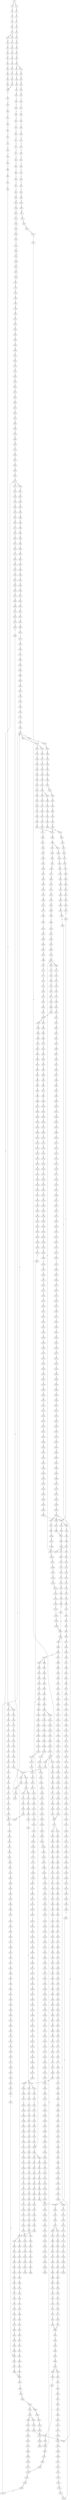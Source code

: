 strict digraph  {
	S0 -> S1 [ label = C ];
	S0 -> S2 [ label = T ];
	S1 -> S3 [ label = G ];
	S2 -> S4 [ label = G ];
	S3 -> S5 [ label = C ];
	S4 -> S6 [ label = C ];
	S5 -> S7 [ label = C ];
	S6 -> S8 [ label = C ];
	S7 -> S9 [ label = A ];
	S8 -> S10 [ label = A ];
	S9 -> S11 [ label = T ];
	S10 -> S12 [ label = T ];
	S11 -> S13 [ label = G ];
	S12 -> S14 [ label = A ];
	S12 -> S15 [ label = G ];
	S13 -> S16 [ label = A ];
	S14 -> S17 [ label = A ];
	S15 -> S18 [ label = A ];
	S16 -> S19 [ label = A ];
	S17 -> S20 [ label = A ];
	S18 -> S21 [ label = A ];
	S19 -> S22 [ label = G ];
	S20 -> S23 [ label = C ];
	S21 -> S24 [ label = C ];
	S22 -> S25 [ label = A ];
	S23 -> S26 [ label = C ];
	S24 -> S27 [ label = C ];
	S25 -> S28 [ label = G ];
	S26 -> S29 [ label = T ];
	S27 -> S30 [ label = T ];
	S28 -> S31 [ label = T ];
	S28 -> S32 [ label = G ];
	S29 -> S33 [ label = C ];
	S30 -> S34 [ label = C ];
	S31 -> S35 [ label = C ];
	S32 -> S36 [ label = C ];
	S33 -> S37 [ label = C ];
	S34 -> S38 [ label = C ];
	S35 -> S39 [ label = T ];
	S36 -> S40 [ label = A ];
	S37 -> S41 [ label = A ];
	S38 -> S42 [ label = A ];
	S39 -> S43 [ label = C ];
	S40 -> S44 [ label = G ];
	S41 -> S45 [ label = G ];
	S42 -> S46 [ label = G ];
	S43 -> S47 [ label = T ];
	S44 -> S48 [ label = T ];
	S45 -> S49 [ label = T ];
	S46 -> S49 [ label = T ];
	S47 -> S50 [ label = C ];
	S48 -> S51 [ label = C ];
	S49 -> S52 [ label = C ];
	S50 -> S53 [ label = T ];
	S51 -> S54 [ label = C ];
	S52 -> S55 [ label = G ];
	S53 -> S56 [ label = C ];
	S54 -> S57 [ label = T ];
	S55 -> S58 [ label = T ];
	S56 -> S59 [ label = G ];
	S57 -> S60 [ label = G ];
	S58 -> S61 [ label = G ];
	S59 -> S62 [ label = G ];
	S60 -> S63 [ label = C ];
	S61 -> S64 [ label = C ];
	S62 -> S65 [ label = T ];
	S63 -> S66 [ label = G ];
	S64 -> S67 [ label = C ];
	S65 -> S68 [ label = C ];
	S66 -> S69 [ label = G ];
	S67 -> S70 [ label = A ];
	S68 -> S71 [ label = T ];
	S69 -> S72 [ label = C ];
	S70 -> S73 [ label = C ];
	S71 -> S74 [ label = C ];
	S72 -> S75 [ label = C ];
	S73 -> S76 [ label = G ];
	S74 -> S77 [ label = G ];
	S75 -> S78 [ label = T ];
	S76 -> S79 [ label = A ];
	S77 -> S80 [ label = G ];
	S78 -> S81 [ label = G ];
	S79 -> S82 [ label = G ];
	S80 -> S83 [ label = T ];
	S81 -> S84 [ label = T ];
	S82 -> S85 [ label = T ];
	S83 -> S86 [ label = T ];
	S84 -> S87 [ label = G ];
	S85 -> S88 [ label = G ];
	S86 -> S89 [ label = C ];
	S87 -> S90 [ label = C ];
	S88 -> S91 [ label = T ];
	S89 -> S92 [ label = A ];
	S90 -> S93 [ label = T ];
	S91 -> S94 [ label = C ];
	S92 -> S95 [ label = A ];
	S93 -> S96 [ label = A ];
	S94 -> S97 [ label = T ];
	S95 -> S98 [ label = G ];
	S96 -> S99 [ label = C ];
	S97 -> S100 [ label = T ];
	S97 -> S101 [ label = C ];
	S98 -> S102 [ label = A ];
	S99 -> S103 [ label = C ];
	S100 -> S104 [ label = C ];
	S101 -> S105 [ label = C ];
	S102 -> S106 [ label = C ];
	S103 -> S107 [ label = T ];
	S104 -> S108 [ label = G ];
	S105 -> S109 [ label = G ];
	S106 -> S110 [ label = C ];
	S107 -> S111 [ label = G ];
	S108 -> S112 [ label = G ];
	S109 -> S113 [ label = T ];
	S110 -> S114 [ label = T ];
	S111 -> S115 [ label = T ];
	S112 -> S116 [ label = T ];
	S113 -> S117 [ label = T ];
	S114 -> S118 [ label = T ];
	S115 -> S119 [ label = C ];
	S116 -> S120 [ label = C ];
	S117 -> S121 [ label = C ];
	S118 -> S122 [ label = T ];
	S119 -> S123 [ label = C ];
	S120 -> S124 [ label = C ];
	S121 -> S125 [ label = C ];
	S122 -> S126 [ label = T ];
	S123 -> S127 [ label = T ];
	S124 -> S128 [ label = T ];
	S125 -> S129 [ label = T ];
	S126 -> S130 [ label = T ];
	S127 -> S131 [ label = T ];
	S128 -> S132 [ label = T ];
	S129 -> S133 [ label = T ];
	S130 -> S134 [ label = G ];
	S131 -> S135 [ label = G ];
	S132 -> S136 [ label = G ];
	S133 -> S137 [ label = A ];
	S134 -> S138 [ label = A ];
	S135 -> S139 [ label = A ];
	S135 -> S140 [ label = T ];
	S136 -> S141 [ label = A ];
	S137 -> S142 [ label = A ];
	S138 -> S143 [ label = A ];
	S139 -> S144 [ label = A ];
	S140 -> S145 [ label = A ];
	S141 -> S146 [ label = A ];
	S142 -> S147 [ label = A ];
	S143 -> S148 [ label = C ];
	S144 -> S149 [ label = C ];
	S145 -> S150 [ label = G ];
	S146 -> S149 [ label = C ];
	S147 -> S151 [ label = C ];
	S148 -> S152 [ label = A ];
	S149 -> S153 [ label = T ];
	S149 -> S154 [ label = A ];
	S150 -> S155 [ label = G ];
	S151 -> S156 [ label = A ];
	S152 -> S157 [ label = G ];
	S153 -> S158 [ label = T ];
	S154 -> S159 [ label = G ];
	S155 -> S160 [ label = A ];
	S156 -> S161 [ label = G ];
	S157 -> S162 [ label = T ];
	S158 -> S163 [ label = C ];
	S159 -> S164 [ label = G ];
	S160 -> S165 [ label = G ];
	S161 -> S166 [ label = G ];
	S162 -> S167 [ label = T ];
	S163 -> S168 [ label = A ];
	S164 -> S169 [ label = G ];
	S164 -> S170 [ label = T ];
	S165 -> S171 [ label = A ];
	S166 -> S172 [ label = T ];
	S167 -> S173 [ label = G ];
	S168 -> S174 [ label = A ];
	S169 -> S175 [ label = T ];
	S170 -> S176 [ label = C ];
	S171 -> S177 [ label = G ];
	S172 -> S178 [ label = C ];
	S173 -> S179 [ label = A ];
	S174 -> S180 [ label = C ];
	S175 -> S181 [ label = C ];
	S176 -> S182 [ label = C ];
	S177 -> S183 [ label = G ];
	S178 -> S184 [ label = T ];
	S179 -> S185 [ label = C ];
	S180 -> S186 [ label = C ];
	S180 -> S187 [ label = T ];
	S181 -> S188 [ label = C ];
	S182 -> S189 [ label = C ];
	S183 -> S190 [ label = T ];
	S184 -> S191 [ label = C ];
	S185 -> S192 [ label = T ];
	S186 -> S193 [ label = G ];
	S187 -> S194 [ label = G ];
	S188 -> S195 [ label = G ];
	S189 -> S196 [ label = T ];
	S190 -> S197 [ label = C ];
	S191 -> S198 [ label = T ];
	S192 -> S199 [ label = G ];
	S193 -> S200 [ label = G ];
	S194 -> S201 [ label = G ];
	S194 -> S202 [ label = C ];
	S195 -> S203 [ label = C ];
	S196 -> S204 [ label = T ];
	S197 -> S205 [ label = C ];
	S198 -> S206 [ label = C ];
	S199 -> S207 [ label = T ];
	S200 -> S208 [ label = C ];
	S201 -> S209 [ label = C ];
	S202 -> S210 [ label = C ];
	S203 -> S211 [ label = C ];
	S204 -> S212 [ label = C ];
	S205 -> S213 [ label = C ];
	S206 -> S214 [ label = C ];
	S207 -> S215 [ label = A ];
	S208 -> S216 [ label = C ];
	S209 -> S217 [ label = C ];
	S210 -> S218 [ label = C ];
	S211 -> S219 [ label = G ];
	S212 -> S220 [ label = T ];
	S212 -> S221 [ label = G ];
	S213 -> S222 [ label = A ];
	S213 -> S223 [ label = G ];
	S214 -> S224 [ label = G ];
	S215 -> S225 [ label = C ];
	S216 -> S226 [ label = C ];
	S217 -> S227 [ label = C ];
	S218 -> S228 [ label = T ];
	S219 -> S229 [ label = C ];
	S219 -> S230 [ label = G ];
	S220 -> S231 [ label = C ];
	S221 -> S232 [ label = C ];
	S222 -> S233 [ label = G ];
	S223 -> S234 [ label = G ];
	S224 -> S235 [ label = T ];
	S225 -> S236 [ label = A ];
	S226 -> S237 [ label = A ];
	S227 -> S238 [ label = A ];
	S228 -> S239 [ label = A ];
	S229 -> S240 [ label = A ];
	S230 -> S241 [ label = A ];
	S231 -> S242 [ label = G ];
	S232 -> S243 [ label = A ];
	S233 -> S244 [ label = A ];
	S234 -> S245 [ label = A ];
	S235 -> S246 [ label = A ];
	S236 -> S247 [ label = C ];
	S237 -> S248 [ label = G ];
	S238 -> S249 [ label = G ];
	S239 -> S250 [ label = G ];
	S240 -> S251 [ label = C ];
	S241 -> S252 [ label = A ];
	S242 -> S253 [ label = T ];
	S243 -> S254 [ label = C ];
	S244 -> S255 [ label = G ];
	S245 -> S256 [ label = G ];
	S246 -> S257 [ label = C ];
	S247 -> S258 [ label = T ];
	S248 -> S259 [ label = T ];
	S249 -> S260 [ label = G ];
	S250 -> S261 [ label = G ];
	S251 -> S262 [ label = G ];
	S252 -> S263 [ label = C ];
	S253 -> S264 [ label = A ];
	S254 -> S265 [ label = G ];
	S255 -> S266 [ label = C ];
	S256 -> S267 [ label = G ];
	S257 -> S268 [ label = A ];
	S258 -> S269 [ label = T ];
	S259 -> S270 [ label = T ];
	S260 -> S271 [ label = T ];
	S261 -> S272 [ label = T ];
	S262 -> S273 [ label = C ];
	S263 -> S274 [ label = T ];
	S264 -> S275 [ label = C ];
	S265 -> S276 [ label = T ];
	S266 -> S277 [ label = C ];
	S267 -> S278 [ label = C ];
	S268 -> S279 [ label = T ];
	S269 -> S280 [ label = G ];
	S270 -> S281 [ label = G ];
	S271 -> S282 [ label = G ];
	S272 -> S283 [ label = G ];
	S273 -> S284 [ label = G ];
	S274 -> S285 [ label = G ];
	S275 -> S286 [ label = G ];
	S276 -> S287 [ label = G ];
	S277 -> S288 [ label = A ];
	S278 -> S289 [ label = G ];
	S279 -> S290 [ label = G ];
	S280 -> S291 [ label = G ];
	S281 -> S292 [ label = T ];
	S282 -> S293 [ label = C ];
	S282 -> S294 [ label = G ];
	S283 -> S295 [ label = T ];
	S284 -> S296 [ label = C ];
	S285 -> S297 [ label = C ];
	S286 -> S298 [ label = G ];
	S287 -> S299 [ label = G ];
	S288 -> S300 [ label = C ];
	S289 -> S301 [ label = T ];
	S290 -> S302 [ label = G ];
	S291 -> S303 [ label = A ];
	S292 -> S304 [ label = G ];
	S293 -> S305 [ label = G ];
	S294 -> S306 [ label = G ];
	S295 -> S307 [ label = G ];
	S296 -> S308 [ label = A ];
	S297 -> S309 [ label = A ];
	S298 -> S310 [ label = C ];
	S299 -> S311 [ label = C ];
	S300 -> S312 [ label = G ];
	S301 -> S313 [ label = G ];
	S302 -> S314 [ label = C ];
	S303 -> S315 [ label = G ];
	S304 -> S316 [ label = C ];
	S305 -> S317 [ label = C ];
	S306 -> S318 [ label = C ];
	S307 -> S319 [ label = C ];
	S308 -> S320 [ label = G ];
	S309 -> S321 [ label = A ];
	S310 -> S322 [ label = T ];
	S311 -> S323 [ label = G ];
	S312 -> S324 [ label = G ];
	S313 -> S325 [ label = G ];
	S314 -> S326 [ label = G ];
	S315 -> S327 [ label = A ];
	S316 -> S328 [ label = G ];
	S317 -> S329 [ label = G ];
	S318 -> S330 [ label = T ];
	S319 -> S331 [ label = G ];
	S320 -> S332 [ label = C ];
	S321 -> S333 [ label = C ];
	S322 -> S334 [ label = A ];
	S323 -> S335 [ label = T ];
	S324 -> S336 [ label = T ];
	S325 -> S337 [ label = T ];
	S326 -> S338 [ label = C ];
	S327 -> S339 [ label = C ];
	S328 -> S340 [ label = T ];
	S329 -> S341 [ label = T ];
	S330 -> S342 [ label = T ];
	S331 -> S343 [ label = T ];
	S332 -> S344 [ label = C ];
	S333 -> S345 [ label = C ];
	S334 -> S346 [ label = C ];
	S335 -> S347 [ label = C ];
	S336 -> S348 [ label = T ];
	S337 -> S349 [ label = A ];
	S338 -> S350 [ label = C ];
	S339 -> S351 [ label = C ];
	S340 -> S352 [ label = C ];
	S341 -> S353 [ label = C ];
	S342 -> S354 [ label = C ];
	S343 -> S355 [ label = C ];
	S344 -> S356 [ label = G ];
	S345 -> S357 [ label = A ];
	S346 -> S358 [ label = T ];
	S347 -> S359 [ label = C ];
	S348 -> S360 [ label = A ];
	S349 -> S361 [ label = T ];
	S350 -> S362 [ label = C ];
	S351 -> S363 [ label = C ];
	S352 -> S364 [ label = G ];
	S353 -> S365 [ label = G ];
	S354 -> S366 [ label = G ];
	S355 -> S367 [ label = G ];
	S356 -> S368 [ label = G ];
	S357 -> S369 [ label = G ];
	S358 -> S370 [ label = G ];
	S359 -> S371 [ label = C ];
	S360 -> S372 [ label = C ];
	S361 -> S373 [ label = G ];
	S362 -> S374 [ label = C ];
	S363 -> S375 [ label = C ];
	S364 -> S376 [ label = A ];
	S365 -> S377 [ label = T ];
	S366 -> S378 [ label = A ];
	S367 -> S376 [ label = A ];
	S368 -> S379 [ label = C ];
	S368 -> S380 [ label = T ];
	S369 -> S381 [ label = A ];
	S370 -> S382 [ label = G ];
	S371 -> S383 [ label = C ];
	S372 -> S384 [ label = T ];
	S373 -> S385 [ label = A ];
	S374 -> S386 [ label = C ];
	S375 -> S387 [ label = C ];
	S376 -> S388 [ label = A ];
	S377 -> S389 [ label = G ];
	S378 -> S390 [ label = A ];
	S379 -> S391 [ label = A ];
	S380 -> S392 [ label = G ];
	S381 -> S393 [ label = A ];
	S382 -> S394 [ label = T ];
	S383 -> S395 [ label = A ];
	S384 -> S396 [ label = G ];
	S385 -> S397 [ label = G ];
	S386 -> S398 [ label = A ];
	S387 -> S399 [ label = C ];
	S388 -> S400 [ label = C ];
	S389 -> S401 [ label = C ];
	S390 -> S402 [ label = C ];
	S391 -> S403 [ label = C ];
	S392 -> S404 [ label = G ];
	S393 -> S405 [ label = C ];
	S394 -> S406 [ label = G ];
	S395 -> S407 [ label = C ];
	S396 -> S408 [ label = C ];
	S397 -> S409 [ label = C ];
	S398 -> S410 [ label = C ];
	S399 -> S411 [ label = T ];
	S400 -> S412 [ label = C ];
	S400 -> S413 [ label = A ];
	S401 -> S414 [ label = A ];
	S402 -> S415 [ label = A ];
	S403 -> S416 [ label = T ];
	S404 -> S417 [ label = A ];
	S405 -> S418 [ label = A ];
	S406 -> S419 [ label = C ];
	S407 -> S420 [ label = T ];
	S408 -> S421 [ label = A ];
	S409 -> S422 [ label = G ];
	S410 -> S423 [ label = T ];
	S411 -> S424 [ label = T ];
	S412 -> S425 [ label = T ];
	S413 -> S426 [ label = C ];
	S414 -> S427 [ label = T ];
	S415 -> S428 [ label = C ];
	S416 -> S429 [ label = T ];
	S417 -> S430 [ label = A ];
	S418 -> S431 [ label = G ];
	S419 -> S432 [ label = T ];
	S420 -> S433 [ label = T ];
	S421 -> S434 [ label = G ];
	S422 -> S435 [ label = G ];
	S423 -> S436 [ label = T ];
	S424 -> S437 [ label = C ];
	S425 -> S438 [ label = T ];
	S426 -> S439 [ label = C ];
	S427 -> S440 [ label = C ];
	S428 -> S441 [ label = G ];
	S429 -> S442 [ label = C ];
	S430 -> S443 [ label = G ];
	S431 -> S444 [ label = C ];
	S432 -> S445 [ label = A ];
	S433 -> S446 [ label = G ];
	S434 -> S447 [ label = A ];
	S435 -> S448 [ label = T ];
	S436 -> S449 [ label = T ];
	S437 -> S450 [ label = A ];
	S438 -> S451 [ label = C ];
	S439 -> S452 [ label = C ];
	S440 -> S453 [ label = C ];
	S441 -> S454 [ label = C ];
	S442 -> S455 [ label = A ];
	S443 -> S456 [ label = A ];
	S444 -> S457 [ label = C ];
	S445 -> S458 [ label = C ];
	S446 -> S459 [ label = A ];
	S447 -> S460 [ label = C ];
	S448 -> S461 [ label = C ];
	S449 -> S462 [ label = A ];
	S450 -> S463 [ label = G ];
	S451 -> S464 [ label = G ];
	S452 -> S465 [ label = G ];
	S453 -> S466 [ label = G ];
	S454 -> S467 [ label = G ];
	S455 -> S468 [ label = G ];
	S456 -> S469 [ label = A ];
	S457 -> S470 [ label = G ];
	S458 -> S471 [ label = T ];
	S459 -> S472 [ label = G ];
	S460 -> S473 [ label = G ];
	S461 -> S474 [ label = G ];
	S462 -> S475 [ label = G ];
	S463 -> S476 [ label = A ];
	S464 -> S477 [ label = T ];
	S465 -> S478 [ label = T ];
	S466 -> S479 [ label = C ];
	S467 -> S480 [ label = C ];
	S468 -> S481 [ label = C ];
	S469 -> S482 [ label = C ];
	S470 -> S483 [ label = T ];
	S471 -> S484 [ label = G ];
	S472 -> S485 [ label = C ];
	S473 -> S486 [ label = G ];
	S474 -> S487 [ label = C ];
	S475 -> S488 [ label = C ];
	S476 -> S489 [ label = G ];
	S477 -> S490 [ label = A ];
	S478 -> S491 [ label = A ];
	S479 -> S492 [ label = A ];
	S480 -> S493 [ label = A ];
	S481 -> S494 [ label = C ];
	S482 -> S495 [ label = G ];
	S483 -> S496 [ label = C ];
	S484 -> S497 [ label = T ];
	S485 -> S498 [ label = C ];
	S486 -> S499 [ label = A ];
	S487 -> S500 [ label = A ];
	S488 -> S501 [ label = C ];
	S489 -> S502 [ label = G ];
	S490 -> S503 [ label = C ];
	S491 -> S504 [ label = C ];
	S492 -> S505 [ label = C ];
	S493 -> S506 [ label = C ];
	S494 -> S507 [ label = G ];
	S495 -> S508 [ label = G ];
	S496 -> S509 [ label = C ];
	S497 -> S510 [ label = A ];
	S498 -> S511 [ label = G ];
	S499 -> S512 [ label = C ];
	S500 -> S513 [ label = C ];
	S501 -> S514 [ label = G ];
	S502 -> S515 [ label = T ];
	S503 -> S516 [ label = T ];
	S504 -> S517 [ label = G ];
	S505 -> S518 [ label = G ];
	S506 -> S519 [ label = G ];
	S507 -> S520 [ label = C ];
	S508 -> S521 [ label = C ];
	S509 -> S522 [ label = T ];
	S510 -> S523 [ label = A ];
	S511 -> S524 [ label = C ];
	S512 -> S525 [ label = A ];
	S513 -> S526 [ label = G ];
	S514 -> S527 [ label = T ];
	S515 -> S528 [ label = C ];
	S516 -> S529 [ label = T ];
	S517 -> S530 [ label = T ];
	S518 -> S531 [ label = T ];
	S519 -> S532 [ label = T ];
	S520 -> S533 [ label = C ];
	S521 -> S534 [ label = A ];
	S522 -> S535 [ label = C ];
	S523 -> S536 [ label = C ];
	S524 -> S537 [ label = C ];
	S525 -> S538 [ label = C ];
	S526 -> S539 [ label = C ];
	S527 -> S540 [ label = C ];
	S528 -> S541 [ label = C ];
	S529 -> S542 [ label = C ];
	S530 -> S543 [ label = C ];
	S531 -> S544 [ label = C ];
	S532 -> S545 [ label = C ];
	S533 -> S546 [ label = C ];
	S534 -> S547 [ label = C ];
	S535 -> S548 [ label = T ];
	S536 -> S549 [ label = A ];
	S537 -> S550 [ label = C ];
	S538 -> S551 [ label = A ];
	S539 -> S552 [ label = G ];
	S540 -> S553 [ label = C ];
	S541 -> S554 [ label = C ];
	S542 -> S555 [ label = A ];
	S543 -> S556 [ label = C ];
	S544 -> S557 [ label = G ];
	S545 -> S558 [ label = C ];
	S546 -> S559 [ label = C ];
	S547 -> S560 [ label = C ];
	S547 -> S561 [ label = T ];
	S548 -> S562 [ label = G ];
	S549 -> S563 [ label = C ];
	S550 -> S564 [ label = C ];
	S551 -> S565 [ label = C ];
	S552 -> S566 [ label = C ];
	S553 -> S567 [ label = C ];
	S554 -> S568 [ label = T ];
	S555 -> S569 [ label = A ];
	S556 -> S570 [ label = A ];
	S557 -> S571 [ label = A ];
	S558 -> S572 [ label = A ];
	S559 -> S573 [ label = T ];
	S560 -> S574 [ label = G ];
	S561 -> S575 [ label = G ];
	S562 -> S576 [ label = T ];
	S563 -> S577 [ label = A ];
	S564 -> S573 [ label = T ];
	S565 -> S578 [ label = C ];
	S566 -> S579 [ label = G ];
	S567 -> S580 [ label = A ];
	S568 -> S581 [ label = T ];
	S569 -> S582 [ label = G ];
	S570 -> S583 [ label = G ];
	S571 -> S584 [ label = G ];
	S572 -> S585 [ label = G ];
	S573 -> S586 [ label = T ];
	S573 -> S587 [ label = C ];
	S574 -> S588 [ label = G ];
	S575 -> S589 [ label = G ];
	S576 -> S590 [ label = C ];
	S577 -> S591 [ label = C ];
	S578 -> S592 [ label = T ];
	S579 -> S593 [ label = G ];
	S580 -> S594 [ label = C ];
	S581 -> S212 [ label = C ];
	S582 -> S595 [ label = C ];
	S583 -> S596 [ label = C ];
	S584 -> S597 [ label = C ];
	S585 -> S598 [ label = C ];
	S586 -> S599 [ label = C ];
	S587 -> S600 [ label = C ];
	S588 -> S601 [ label = G ];
	S589 -> S602 [ label = G ];
	S590 -> S603 [ label = G ];
	S591 -> S604 [ label = G ];
	S592 -> S605 [ label = C ];
	S593 -> S606 [ label = C ];
	S594 -> S607 [ label = C ];
	S595 -> S608 [ label = G ];
	S596 -> S609 [ label = G ];
	S597 -> S610 [ label = G ];
	S598 -> S611 [ label = T ];
	S598 -> S609 [ label = G ];
	S599 -> S612 [ label = A ];
	S600 -> S613 [ label = A ];
	S601 -> S614 [ label = A ];
	S602 -> S615 [ label = A ];
	S603 -> S616 [ label = T ];
	S604 -> S617 [ label = C ];
	S605 -> S618 [ label = T ];
	S606 -> S619 [ label = T ];
	S607 -> S620 [ label = A ];
	S608 -> S621 [ label = A ];
	S609 -> S622 [ label = A ];
	S610 -> S623 [ label = A ];
	S611 -> S624 [ label = T ];
	S612 -> S625 [ label = C ];
	S613 -> S626 [ label = C ];
	S614 -> S627 [ label = A ];
	S615 -> S628 [ label = A ];
	S616 -> S629 [ label = G ];
	S617 -> S630 [ label = T ];
	S618 -> S631 [ label = A ];
	S619 -> S632 [ label = G ];
	S620 -> S633 [ label = C ];
	S621 -> S634 [ label = G ];
	S622 -> S635 [ label = G ];
	S623 -> S636 [ label = G ];
	S624 -> S637 [ label = C ];
	S625 -> S638 [ label = G ];
	S626 -> S639 [ label = C ];
	S627 -> S640 [ label = T ];
	S628 -> S641 [ label = C ];
	S629 -> S642 [ label = G ];
	S630 -> S643 [ label = C ];
	S631 -> S644 [ label = G ];
	S632 -> S645 [ label = G ];
	S633 -> S646 [ label = C ];
	S634 -> S647 [ label = T ];
	S635 -> S648 [ label = T ];
	S636 -> S649 [ label = T ];
	S637 -> S650 [ label = A ];
	S638 -> S651 [ label = C ];
	S639 -> S652 [ label = C ];
	S640 -> S653 [ label = T ];
	S641 -> S654 [ label = T ];
	S642 -> S655 [ label = T ];
	S643 -> S656 [ label = C ];
	S644 -> S657 [ label = A ];
	S645 -> S658 [ label = A ];
	S646 -> S659 [ label = G ];
	S647 -> S660 [ label = C ];
	S648 -> S661 [ label = C ];
	S649 -> S662 [ label = C ];
	S650 -> S663 [ label = C ];
	S651 -> S664 [ label = T ];
	S652 -> S665 [ label = G ];
	S653 -> S666 [ label = G ];
	S654 -> S667 [ label = G ];
	S655 -> S668 [ label = A ];
	S656 -> S669 [ label = T ];
	S657 -> S670 [ label = A ];
	S658 -> S671 [ label = A ];
	S659 -> S672 [ label = A ];
	S660 -> S673 [ label = C ];
	S661 -> S674 [ label = C ];
	S661 -> S675 [ label = T ];
	S662 -> S676 [ label = G ];
	S663 -> S677 [ label = G ];
	S664 -> S678 [ label = C ];
	S665 -> S679 [ label = C ];
	S666 -> S680 [ label = A ];
	S667 -> S681 [ label = G ];
	S669 -> S682 [ label = A ];
	S670 -> S683 [ label = C ];
	S671 -> S684 [ label = T ];
	S672 -> S685 [ label = T ];
	S673 -> S686 [ label = C ];
	S674 -> S686 [ label = C ];
	S675 -> S687 [ label = C ];
	S676 -> S688 [ label = A ];
	S677 -> S689 [ label = C ];
	S678 -> S690 [ label = C ];
	S679 -> S691 [ label = C ];
	S680 -> S692 [ label = A ];
	S681 -> S693 [ label = A ];
	S682 -> S694 [ label = G ];
	S683 -> S695 [ label = G ];
	S684 -> S696 [ label = G ];
	S685 -> S697 [ label = C ];
	S686 -> S698 [ label = T ];
	S686 -> S699 [ label = G ];
	S687 -> S700 [ label = G ];
	S688 -> S701 [ label = A ];
	S689 -> S702 [ label = C ];
	S690 -> S703 [ label = G ];
	S691 -> S704 [ label = G ];
	S692 -> S705 [ label = C ];
	S693 -> S706 [ label = C ];
	S694 -> S707 [ label = A ];
	S695 -> S708 [ label = A ];
	S696 -> S709 [ label = G ];
	S697 -> S710 [ label = G ];
	S698 -> S711 [ label = C ];
	S699 -> S712 [ label = C ];
	S700 -> S713 [ label = T ];
	S701 -> S714 [ label = C ];
	S702 -> S715 [ label = C ];
	S703 -> S716 [ label = G ];
	S704 -> S717 [ label = G ];
	S705 -> S718 [ label = C ];
	S706 -> S719 [ label = C ];
	S707 -> S720 [ label = A ];
	S708 -> S721 [ label = G ];
	S709 -> S722 [ label = G ];
	S710 -> S723 [ label = G ];
	S711 -> S724 [ label = C ];
	S712 -> S725 [ label = C ];
	S713 -> S726 [ label = C ];
	S714 -> S727 [ label = C ];
	S715 -> S728 [ label = T ];
	S716 -> S729 [ label = T ];
	S717 -> S730 [ label = T ];
	S718 -> S731 [ label = C ];
	S719 -> S732 [ label = C ];
	S720 -> S733 [ label = C ];
	S721 -> S734 [ label = G ];
	S722 -> S735 [ label = G ];
	S723 -> S736 [ label = T ];
	S724 -> S737 [ label = G ];
	S725 -> S738 [ label = T ];
	S726 -> S739 [ label = T ];
	S727 -> S740 [ label = T ];
	S728 -> S741 [ label = T ];
	S729 -> S742 [ label = T ];
	S730 -> S743 [ label = C ];
	S731 -> S744 [ label = G ];
	S732 -> S745 [ label = G ];
	S733 -> S746 [ label = T ];
	S734 -> S747 [ label = T ];
	S735 -> S748 [ label = T ];
	S736 -> S749 [ label = T ];
	S737 -> S750 [ label = G ];
	S738 -> S751 [ label = G ];
	S739 -> S752 [ label = G ];
	S740 -> S753 [ label = G ];
	S741 -> S754 [ label = C ];
	S742 -> S755 [ label = G ];
	S743 -> S756 [ label = C ];
	S744 -> S757 [ label = T ];
	S745 -> S758 [ label = T ];
	S746 -> S759 [ label = T ];
	S747 -> S760 [ label = G ];
	S748 -> S761 [ label = C ];
	S749 -> S762 [ label = C ];
	S750 -> S763 [ label = T ];
	S751 -> S764 [ label = T ];
	S752 -> S765 [ label = T ];
	S753 -> S766 [ label = T ];
	S754 -> S767 [ label = A ];
	S755 -> S768 [ label = C ];
	S756 -> S769 [ label = C ];
	S757 -> S770 [ label = C ];
	S758 -> S771 [ label = C ];
	S759 -> S772 [ label = C ];
	S760 -> S773 [ label = T ];
	S761 -> S774 [ label = C ];
	S762 -> S775 [ label = C ];
	S763 -> S776 [ label = C ];
	S764 -> S777 [ label = C ];
	S765 -> S778 [ label = T ];
	S766 -> S779 [ label = C ];
	S767 -> S780 [ label = T ];
	S768 -> S781 [ label = A ];
	S769 -> S782 [ label = A ];
	S770 -> S783 [ label = T ];
	S771 -> S784 [ label = T ];
	S772 -> S785 [ label = A ];
	S773 -> S786 [ label = C ];
	S774 -> S787 [ label = G ];
	S775 -> S788 [ label = A ];
	S776 -> S789 [ label = T ];
	S777 -> S790 [ label = G ];
	S778 -> S791 [ label = C ];
	S779 -> S792 [ label = G ];
	S780 -> S793 [ label = C ];
	S781 -> S794 [ label = C ];
	S782 -> S795 [ label = G ];
	S783 -> S796 [ label = C ];
	S784 -> S797 [ label = C ];
	S785 -> S798 [ label = A ];
	S786 -> S799 [ label = C ];
	S787 -> S800 [ label = C ];
	S788 -> S801 [ label = G ];
	S789 -> S802 [ label = G ];
	S790 -> S803 [ label = C ];
	S791 -> S804 [ label = C ];
	S792 -> S805 [ label = C ];
	S793 -> S806 [ label = C ];
	S794 -> S807 [ label = T ];
	S795 -> S808 [ label = T ];
	S796 -> S809 [ label = G ];
	S797 -> S809 [ label = G ];
	S798 -> S180 [ label = C ];
	S799 -> S810 [ label = C ];
	S800 -> S811 [ label = C ];
	S801 -> S812 [ label = T ];
	S802 -> S813 [ label = G ];
	S803 -> S814 [ label = G ];
	S804 -> S815 [ label = G ];
	S805 -> S816 [ label = G ];
	S806 -> S817 [ label = A ];
	S807 -> S818 [ label = G ];
	S808 -> S819 [ label = G ];
	S809 -> S820 [ label = G ];
	S810 -> S821 [ label = T ];
	S811 -> S219 [ label = G ];
	S812 -> S822 [ label = G ];
	S813 -> S823 [ label = A ];
	S814 -> S824 [ label = C ];
	S815 -> S825 [ label = T ];
	S816 -> S824 [ label = C ];
	S817 -> S826 [ label = G ];
	S818 -> S827 [ label = G ];
	S819 -> S828 [ label = G ];
	S820 -> S829 [ label = C ];
	S821 -> S830 [ label = G ];
	S822 -> S831 [ label = G ];
	S823 -> S832 [ label = G ];
	S824 -> S833 [ label = G ];
	S824 -> S834 [ label = A ];
	S825 -> S835 [ label = G ];
	S826 -> S836 [ label = A ];
	S827 -> S837 [ label = T ];
	S828 -> S838 [ label = T ];
	S829 -> S839 [ label = A ];
	S830 -> S840 [ label = T ];
	S831 -> S841 [ label = T ];
	S832 -> S842 [ label = G ];
	S833 -> S843 [ label = A ];
	S834 -> S844 [ label = A ];
	S835 -> S845 [ label = G ];
	S836 -> S846 [ label = A ];
	S837 -> S847 [ label = C ];
	S838 -> S848 [ label = C ];
	S839 -> S849 [ label = C ];
	S840 -> S850 [ label = C ];
	S841 -> S851 [ label = C ];
	S842 -> S852 [ label = G ];
	S843 -> S853 [ label = G ];
	S844 -> S854 [ label = C ];
	S845 -> S855 [ label = C ];
	S846 -> S856 [ label = C ];
	S847 -> S857 [ label = G ];
	S848 -> S858 [ label = G ];
	S849 -> S859 [ label = C ];
	S850 -> S860 [ label = C ];
	S851 -> S858 [ label = G ];
	S852 -> S861 [ label = T ];
	S853 -> S862 [ label = C ];
	S854 -> S863 [ label = C ];
	S855 -> S864 [ label = C ];
	S856 -> S865 [ label = C ];
	S857 -> S866 [ label = T ];
	S858 -> S867 [ label = T ];
	S859 -> S868 [ label = G ];
	S860 -> S869 [ label = T ];
	S861 -> S870 [ label = G ];
	S862 -> S871 [ label = A ];
	S863 -> S872 [ label = C ];
	S864 -> S873 [ label = C ];
	S865 -> S874 [ label = A ];
	S865 -> S875 [ label = G ];
	S866 -> S876 [ label = C ];
	S867 -> S877 [ label = C ];
	S868 -> S878 [ label = A ];
	S869 -> S879 [ label = A ];
	S870 -> S880 [ label = T ];
	S871 -> S881 [ label = G ];
	S872 -> S882 [ label = G ];
	S873 -> S883 [ label = G ];
	S874 -> S884 [ label = G ];
	S874 -> S885 [ label = C ];
	S875 -> S886 [ label = G ];
	S876 -> S887 [ label = C ];
	S877 -> S888 [ label = C ];
	S878 -> S889 [ label = G ];
	S878 -> S890 [ label = A ];
	S879 -> S891 [ label = C ];
	S880 -> S892 [ label = T ];
	S881 -> S893 [ label = T ];
	S882 -> S894 [ label = T ];
	S883 -> S895 [ label = T ];
	S884 -> S896 [ label = A ];
	S885 -> S897 [ label = C ];
	S886 -> S898 [ label = A ];
	S887 -> S899 [ label = G ];
	S888 -> S899 [ label = G ];
	S889 -> S900 [ label = T ];
	S890 -> S901 [ label = T ];
	S891 -> S902 [ label = T ];
	S892 -> S903 [ label = C ];
	S893 -> S904 [ label = G ];
	S894 -> S905 [ label = A ];
	S895 -> S906 [ label = C ];
	S896 -> S907 [ label = C ];
	S897 -> S908 [ label = A ];
	S898 -> S909 [ label = C ];
	S899 -> S910 [ label = T ];
	S900 -> S911 [ label = C ];
	S901 -> S912 [ label = G ];
	S902 -> S913 [ label = A ];
	S903 -> S914 [ label = C ];
	S904 -> S915 [ label = C ];
	S905 -> S916 [ label = C ];
	S906 -> S917 [ label = C ];
	S907 -> S918 [ label = T ];
	S908 -> S919 [ label = C ];
	S909 -> S920 [ label = G ];
	S910 -> S921 [ label = C ];
	S911 -> S922 [ label = C ];
	S912 -> S923 [ label = T ];
	S913 -> S924 [ label = C ];
	S914 -> S925 [ label = A ];
	S915 -> S926 [ label = A ];
	S916 -> S927 [ label = A ];
	S917 -> S928 [ label = A ];
	S918 -> S929 [ label = C ];
	S919 -> S930 [ label = C ];
	S920 -> S931 [ label = C ];
	S921 -> S932 [ label = A ];
	S922 -> S933 [ label = A ];
	S922 -> S934 [ label = T ];
	S923 -> S935 [ label = A ];
	S924 -> S936 [ label = C ];
	S925 -> S937 [ label = G ];
	S926 -> S938 [ label = A ];
	S927 -> S939 [ label = G ];
	S928 -> S940 [ label = G ];
	S929 -> S941 [ label = C ];
	S930 -> S942 [ label = C ];
	S931 -> S943 [ label = C ];
	S932 -> S944 [ label = C ];
	S933 -> S945 [ label = G ];
	S934 -> S946 [ label = C ];
	S935 -> S947 [ label = G ];
	S936 -> S948 [ label = A ];
	S937 -> S949 [ label = C ];
	S938 -> S950 [ label = C ];
	S939 -> S951 [ label = C ];
	S940 -> S952 [ label = T ];
	S941 -> S953 [ label = C ];
	S942 -> S954 [ label = C ];
	S943 -> S955 [ label = C ];
	S944 -> S956 [ label = C ];
	S945 -> S957 [ label = T ];
	S945 -> S958 [ label = C ];
	S946 -> S959 [ label = G ];
	S947 -> S960 [ label = T ];
	S948 -> S961 [ label = G ];
	S949 -> S962 [ label = A ];
	S950 -> S963 [ label = A ];
	S951 -> S964 [ label = A ];
	S952 -> S965 [ label = A ];
	S953 -> S966 [ label = A ];
	S954 -> S967 [ label = T ];
	S955 -> S968 [ label = A ];
	S956 -> S969 [ label = C ];
	S956 -> S970 [ label = G ];
	S957 -> S971 [ label = A ];
	S958 -> S972 [ label = T ];
	S959 -> S973 [ label = A ];
	S960 -> S974 [ label = T ];
	S961 -> S975 [ label = G ];
	S962 -> S976 [ label = G ];
	S963 -> S977 [ label = G ];
	S964 -> S978 [ label = G ];
	S965 -> S979 [ label = G ];
	S966 -> S980 [ label = T ];
	S967 -> S981 [ label = T ];
	S968 -> S982 [ label = T ];
	S969 -> S983 [ label = T ];
	S970 -> S984 [ label = A ];
	S971 -> S985 [ label = G ];
	S972 -> S986 [ label = T ];
	S973 -> S987 [ label = A ];
	S974 -> S988 [ label = T ];
	S975 -> S989 [ label = A ];
	S976 -> S990 [ label = A ];
	S977 -> S991 [ label = C ];
	S978 -> S992 [ label = G ];
	S979 -> S993 [ label = C ];
	S980 -> S994 [ label = C ];
	S981 -> S995 [ label = C ];
	S982 -> S996 [ label = C ];
	S983 -> S997 [ label = G ];
	S984 -> S998 [ label = A ];
	S984 -> S999 [ label = G ];
	S985 -> S1000 [ label = G ];
	S986 -> S637 [ label = C ];
	S987 -> S1001 [ label = C ];
	S988 -> S1002 [ label = C ];
	S989 -> S1003 [ label = G ];
	S990 -> S1004 [ label = T ];
	S991 -> S1005 [ label = T ];
	S992 -> S1006 [ label = T ];
	S993 -> S1007 [ label = T ];
	S994 -> S1008 [ label = T ];
	S995 -> S1009 [ label = C ];
	S995 -> S1010 [ label = G ];
	S996 -> S1011 [ label = G ];
	S997 -> S1012 [ label = T ];
	S998 -> S1013 [ label = T ];
	S999 -> S1014 [ label = T ];
	S1000 -> S1015 [ label = G ];
	S1001 -> S1016 [ label = T ];
	S1002 -> S1017 [ label = A ];
	S1003 -> S1018 [ label = A ];
	S1004 -> S1019 [ label = A ];
	S1005 -> S1020 [ label = A ];
	S1006 -> S1021 [ label = G ];
	S1007 -> S1022 [ label = C ];
	S1008 -> S1023 [ label = G ];
	S1009 -> S1024 [ label = T ];
	S1010 -> S1025 [ label = A ];
	S1011 -> S1026 [ label = T ];
	S1012 -> S1027 [ label = C ];
	S1013 -> S1028 [ label = C ];
	S1014 -> S1029 [ label = C ];
	S1015 -> S1030 [ label = T ];
	S1016 -> S1031 [ label = T ];
	S1017 -> S1032 [ label = C ];
	S1018 -> S1033 [ label = G ];
	S1019 -> S1034 [ label = A ];
	S1020 -> S1035 [ label = C ];
	S1021 -> S1036 [ label = C ];
	S1022 -> S1037 [ label = C ];
	S1023 -> S1038 [ label = C ];
	S1024 -> S1039 [ label = G ];
	S1025 -> S1040 [ label = T ];
	S1026 -> S1041 [ label = C ];
	S1027 -> S1042 [ label = C ];
	S1028 -> S1043 [ label = C ];
	S1029 -> S922 [ label = C ];
	S1030 -> S1044 [ label = C ];
	S1031 -> S1045 [ label = C ];
	S1032 -> S1046 [ label = T ];
	S1033 -> S1047 [ label = T ];
	S1034 -> S1048 [ label = A ];
	S1035 -> S1049 [ label = G ];
	S1036 -> S1050 [ label = A ];
	S1037 -> S1051 [ label = A ];
	S1038 -> S1052 [ label = C ];
	S1039 -> S1053 [ label = T ];
	S1040 -> S1054 [ label = C ];
	S1041 -> S1055 [ label = C ];
	S1042 -> S1056 [ label = T ];
	S1043 -> S1057 [ label = T ];
	S1044 -> S1058 [ label = A ];
	S1045 -> S1059 [ label = A ];
	S1046 -> S1060 [ label = C ];
	S1047 -> S1061 [ label = C ];
	S1048 -> S1062 [ label = A ];
	S1049 -> S1063 [ label = A ];
	S1050 -> S1064 [ label = C ];
	S1051 -> S1065 [ label = C ];
	S1052 -> S1066 [ label = A ];
	S1053 -> S1067 [ label = C ];
	S1054 -> S1068 [ label = G ];
	S1055 -> S1069 [ label = T ];
	S1056 -> S1070 [ label = T ];
	S1057 -> S1071 [ label = C ];
	S1058 -> S1072 [ label = C ];
	S1059 -> S1073 [ label = A ];
	S1060 -> S1074 [ label = C ];
	S1061 -> S1075 [ label = A ];
	S1062 -> S1076 [ label = A ];
	S1063 -> S1077 [ label = G ];
	S1064 -> S1078 [ label = G ];
	S1065 -> S1079 [ label = C ];
	S1066 -> S1080 [ label = G ];
	S1067 -> S1081 [ label = C ];
	S1068 -> S1082 [ label = T ];
	S1069 -> S1083 [ label = C ];
	S1070 -> S135 [ label = G ];
	S1071 -> S1084 [ label = G ];
	S1072 -> S1085 [ label = T ];
	S1073 -> S180 [ label = C ];
	S1074 -> S1086 [ label = T ];
	S1075 -> S1087 [ label = G ];
	S1076 -> S1088 [ label = C ];
	S1077 -> S1089 [ label = A ];
	S1078 -> S1090 [ label = C ];
	S1079 -> S1091 [ label = G ];
	S1080 -> S1092 [ label = T ];
	S1081 -> S1093 [ label = T ];
	S1082 -> S1094 [ label = T ];
	S1083 -> S1095 [ label = T ];
	S1084 -> S1096 [ label = A ];
	S1085 -> S1097 [ label = C ];
	S1086 -> S1098 [ label = T ];
	S1087 -> S1099 [ label = G ];
	S1088 -> S1100 [ label = T ];
	S1089 -> S1101 [ label = A ];
	S1090 -> S1102 [ label = G ];
	S1091 -> S1103 [ label = G ];
	S1092 -> S1104 [ label = C ];
	S1093 -> S1105 [ label = T ];
	S1094 -> S1106 [ label = T ];
	S1095 -> S1107 [ label = T ];
	S1096 -> S1108 [ label = A ];
	S1097 -> S1109 [ label = G ];
	S1098 -> S1110 [ label = T ];
	S1099 -> S1111 [ label = A ];
	S1100 -> S1112 [ label = T ];
	S1101 -> S1113 [ label = C ];
	S1102 -> S1114 [ label = G ];
	S1103 -> S1115 [ label = A ];
	S1104 -> S1116 [ label = G ];
	S1105 -> S135 [ label = G ];
	S1106 -> S1117 [ label = G ];
	S1107 -> S1118 [ label = C ];
	S1108 -> S1119 [ label = C ];
	S1109 -> S1120 [ label = C ];
	S1110 -> S1121 [ label = C ];
	S1111 -> S1122 [ label = C ];
	S1112 -> S1123 [ label = T ];
	S1113 -> S1124 [ label = T ];
	S1114 -> S1125 [ label = T ];
	S1115 -> S1126 [ label = C ];
	S1116 -> S1127 [ label = T ];
	S1117 -> S1128 [ label = T ];
	S1118 -> S1129 [ label = T ];
	S1119 -> S1016 [ label = T ];
	S1120 -> S1130 [ label = T ];
	S1121 -> S1131 [ label = A ];
	S1122 -> S1132 [ label = C ];
	S1123 -> S1133 [ label = G ];
	S1124 -> S1134 [ label = G ];
	S1125 -> S1135 [ label = G ];
	S1126 -> S1136 [ label = G ];
	S1127 -> S1137 [ label = A ];
	S1128 -> S1138 [ label = A ];
	S1129 -> S1139 [ label = C ];
	S1130 -> S1140 [ label = T ];
	S1131 -> S1141 [ label = T ];
	S1132 -> S1142 [ label = A ];
	S1133 -> S1143 [ label = C ];
	S1134 -> S1144 [ label = G ];
	S1135 -> S1145 [ label = C ];
	S1136 -> S1146 [ label = T ];
	S1137 -> S1147 [ label = A ];
	S1138 -> S1148 [ label = G ];
	S1139 -> S1149 [ label = G ];
	S1140 -> S1150 [ label = C ];
	S1141 -> S1151 [ label = C ];
	S1142 -> S1152 [ label = G ];
	S1143 -> S1153 [ label = C ];
	S1144 -> S1154 [ label = C ];
	S1145 -> S1155 [ label = C ];
	S1146 -> S1156 [ label = C ];
	S1147 -> S1157 [ label = G ];
	S1148 -> S1158 [ label = G ];
	S1149 -> S1159 [ label = G ];
	S1150 -> S1160 [ label = A ];
	S1151 -> S1161 [ label = C ];
	S1152 -> S1162 [ label = T ];
	S1153 -> S1163 [ label = G ];
	S1154 -> S1164 [ label = G ];
	S1155 -> S1165 [ label = G ];
	S1156 -> S1166 [ label = G ];
	S1157 -> S1167 [ label = A ];
	S1158 -> S1168 [ label = A ];
	S1159 -> S1169 [ label = A ];
	S1160 -> S1170 [ label = T ];
	S1161 -> S1171 [ label = A ];
	S1162 -> S1172 [ label = C ];
	S1163 -> S1173 [ label = T ];
	S1164 -> S1174 [ label = C ];
	S1165 -> S1175 [ label = C ];
	S1166 -> S1176 [ label = T ];
	S1167 -> S1177 [ label = C ];
	S1168 -> S1178 [ label = A ];
	S1169 -> S1179 [ label = G ];
	S1170 -> S1180 [ label = C ];
	S1171 -> S1181 [ label = G ];
	S1172 -> S1182 [ label = T ];
	S1173 -> S1183 [ label = A ];
	S1174 -> S1184 [ label = A ];
	S1175 -> S1185 [ label = A ];
	S1176 -> S1186 [ label = G ];
	S1177 -> S1187 [ label = G ];
	S1178 -> S1188 [ label = A ];
	S1179 -> S1189 [ label = A ];
	S1180 -> S1190 [ label = C ];
	S1181 -> S836 [ label = A ];
	S1182 -> S1191 [ label = C ];
	S1183 -> S1192 [ label = G ];
	S1184 -> S1193 [ label = G ];
	S1185 -> S1194 [ label = A ];
	S1186 -> S1195 [ label = A ];
	S1187 -> S1196 [ label = G ];
	S1188 -> S1197 [ label = G ];
	S1189 -> S1198 [ label = G ];
	S1190 -> S1199 [ label = A ];
	S1191 -> S1200 [ label = T ];
	S1192 -> S1201 [ label = C ];
	S1193 -> S1202 [ label = C ];
	S1194 -> S1203 [ label = C ];
	S1195 -> S1204 [ label = C ];
	S1196 -> S1205 [ label = C ];
	S1197 -> S1206 [ label = G ];
	S1198 -> S1207 [ label = G ];
	S1199 -> S826 [ label = G ];
	S1200 -> S1208 [ label = G ];
	S1201 -> S1209 [ label = C ];
	S1202 -> S1210 [ label = G ];
	S1203 -> S1211 [ label = C ];
	S1204 -> S1212 [ label = C ];
	S1205 -> S1213 [ label = T ];
	S1206 -> S1214 [ label = T ];
	S1207 -> S1215 [ label = T ];
	S1208 -> S1216 [ label = T ];
	S1209 -> S1217 [ label = G ];
	S1210 -> S1218 [ label = G ];
	S1211 -> S1219 [ label = A ];
	S1212 -> S1220 [ label = G ];
	S1213 -> S1221 [ label = C ];
	S1214 -> S1222 [ label = C ];
	S1215 -> S1223 [ label = C ];
	S1216 -> S1224 [ label = A ];
	S1217 -> S1225 [ label = G ];
	S1218 -> S1226 [ label = G ];
	S1219 -> S1227 [ label = G ];
	S1220 -> S1228 [ label = G ];
	S1221 -> S1229 [ label = T ];
	S1222 -> S1230 [ label = C ];
	S1223 -> S205 [ label = C ];
	S1225 -> S1231 [ label = T ];
	S1226 -> S1232 [ label = T ];
	S1227 -> S1233 [ label = T ];
	S1228 -> S1234 [ label = T ];
	S1229 -> S1235 [ label = C ];
	S1230 -> S1236 [ label = C ];
	S1231 -> S1237 [ label = G ];
	S1232 -> S1238 [ label = G ];
	S1233 -> S1239 [ label = C ];
	S1234 -> S1240 [ label = C ];
	S1235 -> S1241 [ label = G ];
	S1236 -> S1242 [ label = G ];
	S1237 -> S1243 [ label = A ];
	S1238 -> S1244 [ label = C ];
	S1239 -> S1245 [ label = G ];
	S1240 -> S1246 [ label = G ];
	S1241 -> S1247 [ label = A ];
	S1242 -> S1248 [ label = A ];
	S1243 -> S1249 [ label = C ];
	S1244 -> S1250 [ label = C ];
	S1245 -> S1251 [ label = C ];
	S1246 -> S1252 [ label = C ];
	S1247 -> S1253 [ label = A ];
	S1248 -> S1254 [ label = A ];
	S1249 -> S1255 [ label = G ];
	S1250 -> S1256 [ label = G ];
	S1251 -> S1257 [ label = G ];
	S1252 -> S1258 [ label = G ];
	S1253 -> S1259 [ label = G ];
	S1254 -> S1260 [ label = G ];
	S1255 -> S1261 [ label = T ];
	S1256 -> S1262 [ label = C ];
	S1257 -> S1263 [ label = C ];
	S1258 -> S1264 [ label = T ];
	S1259 -> S1265 [ label = T ];
	S1260 -> S1266 [ label = T ];
	S1261 -> S1267 [ label = G ];
	S1262 -> S1268 [ label = C ];
	S1263 -> S1269 [ label = A ];
	S1264 -> S1270 [ label = A ];
	S1265 -> S1271 [ label = C ];
	S1266 -> S1272 [ label = C ];
	S1267 -> S1273 [ label = G ];
	S1268 -> S1274 [ label = G ];
	S1269 -> S1275 [ label = G ];
	S1270 -> S1276 [ label = G ];
	S1271 -> S1277 [ label = G ];
	S1272 -> S1278 [ label = G ];
	S1273 -> S1279 [ label = G ];
	S1274 -> S1280 [ label = G ];
	S1275 -> S1281 [ label = C ];
	S1276 -> S1282 [ label = C ];
	S1277 -> S1283 [ label = C ];
	S1278 -> S1284 [ label = A ];
	S1279 -> S1285 [ label = T ];
	S1280 -> S1286 [ label = T ];
	S1281 -> S1287 [ label = C ];
	S1282 -> S1288 [ label = C ];
	S1283 -> S1289 [ label = G ];
	S1284 -> S1290 [ label = G ];
	S1285 -> S1291 [ label = A ];
	S1286 -> S1292 [ label = G ];
	S1287 -> S356 [ label = G ];
	S1288 -> S1293 [ label = G ];
	S1289 -> S1294 [ label = G ];
	S1290 -> S1295 [ label = G ];
	S1291 -> S1296 [ label = C ];
	S1292 -> S1297 [ label = G ];
	S1293 -> S1298 [ label = C ];
	S1294 -> S1299 [ label = C ];
	S1295 -> S1300 [ label = T ];
	S1296 -> S1301 [ label = T ];
	S1297 -> S1302 [ label = T ];
	S1298 -> S1303 [ label = T ];
	S1299 -> S1304 [ label = T ];
	S1300 -> S1305 [ label = A ];
	S1301 -> S1306 [ label = A ];
	S1302 -> S1307 [ label = G ];
	S1303 -> S1308 [ label = G ];
	S1304 -> S1309 [ label = A ];
	S1305 -> S1310 [ label = T ];
	S1306 -> S1311 [ label = T ];
	S1307 -> S1312 [ label = G ];
	S1308 -> S1313 [ label = G ];
	S1309 -> S1314 [ label = T ];
	S1310 -> S1315 [ label = A ];
	S1311 -> S1316 [ label = T ];
	S1312 -> S1317 [ label = A ];
	S1313 -> S1318 [ label = A ];
	S1314 -> S1319 [ label = A ];
	S1315 -> S1320 [ label = A ];
	S1316 -> S1321 [ label = G ];
	S1317 -> S1322 [ label = A ];
	S1318 -> S1323 [ label = A ];
	S1319 -> S1324 [ label = G ];
	S1320 -> S1325 [ label = G ];
	S1321 -> S1326 [ label = G ];
	S1322 -> S1327 [ label = C ];
	S1323 -> S1328 [ label = G ];
	S1324 -> S1329 [ label = T ];
	S1325 -> S1330 [ label = T ];
	S1326 -> S1331 [ label = A ];
	S1327 -> S1332 [ label = C ];
	S1328 -> S1333 [ label = A ];
	S1329 -> S1334 [ label = A ];
	S1330 -> S1335 [ label = C ];
	S1331 -> S1336 [ label = A ];
	S1332 -> S1337 [ label = T ];
	S1333 -> S1338 [ label = A ];
	S1334 -> S1339 [ label = G ];
	S1335 -> S1340 [ label = G ];
	S1336 -> S1341 [ label = C ];
	S1337 -> S1342 [ label = C ];
	S1338 -> S1343 [ label = C ];
	S1339 -> S1344 [ label = C ];
	S1340 -> S1345 [ label = T ];
	S1341 -> S1346 [ label = G ];
	S1342 -> S1347 [ label = G ];
	S1343 -> S495 [ label = G ];
	S1344 -> S1348 [ label = C ];
	S1345 -> S1349 [ label = G ];
	S1346 -> S1350 [ label = G ];
	S1347 -> S1351 [ label = G ];
	S1348 -> S1352 [ label = G ];
	S1349 -> S1353 [ label = G ];
	S1350 -> S1354 [ label = T ];
	S1351 -> S1355 [ label = C ];
	S1352 -> S1356 [ label = A ];
	S1353 -> S1357 [ label = T ];
	S1354 -> S1358 [ label = A ];
	S1355 -> S1359 [ label = A ];
	S1356 -> S1360 [ label = A ];
	S1357 -> S1361 [ label = A ];
	S1358 -> S1362 [ label = C ];
	S1359 -> S1363 [ label = C ];
	S1360 -> S1364 [ label = A ];
	S1361 -> S1365 [ label = C ];
	S1362 -> S1366 [ label = G ];
	S1363 -> S1367 [ label = G ];
	S1364 -> S1368 [ label = C ];
	S1365 -> S1369 [ label = C ];
	S1366 -> S1370 [ label = A ];
	S1367 -> S1371 [ label = C ];
	S1368 -> S1372 [ label = C ];
	S1369 -> S1373 [ label = G ];
	S1370 -> S1374 [ label = A ];
	S1371 -> S1375 [ label = G ];
	S1372 -> S1376 [ label = C ];
	S1373 -> S1377 [ label = G ];
	S1374 -> S1378 [ label = G ];
	S1375 -> S1379 [ label = C ];
	S1376 -> S1380 [ label = C ];
	S1377 -> S1381 [ label = T ];
	S1378 -> S1382 [ label = A ];
	S1379 -> S1383 [ label = G ];
	S1380 -> S1384 [ label = G ];
	S1381 -> S1385 [ label = G ];
	S1382 -> S1386 [ label = A ];
	S1383 -> S1387 [ label = C ];
	S1384 -> S1388 [ label = A ];
	S1385 -> S1389 [ label = G ];
	S1386 -> S1390 [ label = G ];
	S1387 -> S1391 [ label = G ];
	S1388 -> S1392 [ label = C ];
	S1389 -> S1393 [ label = T ];
	S1390 -> S1394 [ label = T ];
	S1391 -> S1395 [ label = T ];
	S1392 -> S1396 [ label = T ];
	S1393 -> S1397 [ label = T ];
	S1394 -> S1398 [ label = G ];
	S1395 -> S1399 [ label = C ];
	S1396 -> S1400 [ label = A ];
	S1397 -> S1401 [ label = A ];
	S1398 -> S1402 [ label = T ];
	S1399 -> S1403 [ label = G ];
	S1400 -> S1404 [ label = G ];
	S1401 -> S1405 [ label = G ];
	S1402 -> S1406 [ label = C ];
	S1403 -> S1407 [ label = A ];
	S1404 -> S1408 [ label = A ];
	S1405 -> S1409 [ label = A ];
	S1406 -> S1410 [ label = C ];
	S1407 -> S1411 [ label = C ];
	S1408 -> S1412 [ label = A ];
	S1409 -> S1413 [ label = A ];
	S1410 -> S1414 [ label = T ];
	S1411 -> S1415 [ label = G ];
	S1412 -> S1416 [ label = T ];
	S1413 -> S1417 [ label = G ];
	S1414 -> S1418 [ label = G ];
	S1415 -> S1419 [ label = C ];
	S1416 -> S1420 [ label = C ];
	S1417 -> S1421 [ label = G ];
	S1418 -> S1422 [ label = G ];
	S1419 -> S1423 [ label = G ];
	S1420 -> S1424 [ label = G ];
	S1421 -> S1425 [ label = G ];
	S1422 -> S1426 [ label = C ];
	S1423 -> S1427 [ label = C ];
	S1424 -> S1428 [ label = G ];
	S1425 -> S1429 [ label = G ];
	S1426 -> S1430 [ label = C ];
	S1427 -> S1431 [ label = C ];
	S1428 -> S1432 [ label = G ];
	S1429 -> S1433 [ label = G ];
	S1430 -> S1434 [ label = T ];
	S1431 -> S1435 [ label = T ];
	S1432 -> S1436 [ label = T ];
	S1433 -> S1437 [ label = T ];
	S1434 -> S1438 [ label = G ];
	S1435 -> S1439 [ label = C ];
	S1436 -> S1440 [ label = A ];
	S1437 -> S1441 [ label = C ];
	S1438 -> S1442 [ label = G ];
	S1439 -> S1443 [ label = G ];
	S1440 -> S1444 [ label = T ];
	S1441 -> S1445 [ label = C ];
	S1442 -> S1446 [ label = G ];
	S1443 -> S1447 [ label = G ];
	S1444 -> S1448 [ label = C ];
	S1445 -> S1449 [ label = G ];
	S1446 -> S1450 [ label = T ];
	S1447 -> S1451 [ label = G ];
	S1448 -> S1452 [ label = C ];
	S1449 -> S1453 [ label = T ];
	S1450 -> S1454 [ label = C ];
	S1451 -> S1455 [ label = C ];
	S1452 -> S1456 [ label = C ];
	S1453 -> S1457 [ label = C ];
	S1454 -> S1458 [ label = C ];
	S1455 -> S1459 [ label = T ];
	S1456 -> S1460 [ label = G ];
	S1457 -> S1461 [ label = G ];
	S1458 -> S1462 [ label = C ];
	S1459 -> S1463 [ label = C ];
	S1460 -> S1464 [ label = A ];
	S1461 -> S1465 [ label = G ];
	S1462 -> S1466 [ label = G ];
	S1463 -> S1467 [ label = A ];
	S1464 -> S1468 [ label = A ];
	S1465 -> S1469 [ label = A ];
	S1466 -> S1470 [ label = A ];
	S1467 -> S1471 [ label = C ];
	S1468 -> S1472 [ label = A ];
	S1469 -> S1473 [ label = A ];
	S1470 -> S1474 [ label = G ];
	S1471 -> S1475 [ label = G ];
	S1472 -> S1476 [ label = G ];
	S1473 -> S1477 [ label = C ];
	S1474 -> S1478 [ label = T ];
	S1475 -> S1479 [ label = T ];
	S1476 -> S1480 [ label = T ];
	S1477 -> S1481 [ label = T ];
	S1478 -> S1482 [ label = C ];
	S1479 -> S1483 [ label = C ];
	S1480 -> S1484 [ label = G ];
	S1481 -> S1485 [ label = A ];
	S1482 -> S1486 [ label = C ];
	S1483 -> S1487 [ label = C ];
	S1484 -> S1488 [ label = T ];
	S1485 -> S1489 [ label = C ];
	S1486 -> S1490 [ label = A ];
	S1487 -> S1491 [ label = A ];
	S1488 -> S1492 [ label = C ];
	S1489 -> S1493 [ label = A ];
	S1490 -> S945 [ label = G ];
	S1491 -> S1494 [ label = G ];
	S1492 -> S1495 [ label = G ];
	S1493 -> S1496 [ label = A ];
	S1494 -> S598 [ label = C ];
	S1495 -> S1497 [ label = T ];
	S1496 -> S1498 [ label = C ];
	S1497 -> S1499 [ label = C ];
	S1498 -> S1500 [ label = G ];
	S1499 -> S1501 [ label = G ];
	S1500 -> S1502 [ label = A ];
	S1501 -> S1503 [ label = G ];
	S1502 -> S1504 [ label = A ];
	S1503 -> S1505 [ label = A ];
	S1504 -> S1506 [ label = A ];
	S1505 -> S1507 [ label = A ];
	S1506 -> S1508 [ label = A ];
	S1507 -> S1509 [ label = C ];
	S1508 -> S1510 [ label = C ];
	S1509 -> S1511 [ label = A ];
	S1510 -> S1512 [ label = A ];
	S1511 -> S1513 [ label = G ];
	S1512 -> S1514 [ label = G ];
	S1513 -> S1515 [ label = G ];
	S1514 -> S1516 [ label = A ];
	S1515 -> S1517 [ label = A ];
	S1516 -> S1518 [ label = A ];
	S1517 -> S1519 [ label = A ];
	S1518 -> S1520 [ label = G ];
	S1519 -> S1521 [ label = T ];
	S1520 -> S1522 [ label = G ];
	S1521 -> S1523 [ label = A ];
	S1522 -> S1524 [ label = G ];
	S1523 -> S1525 [ label = G ];
	S1524 -> S1526 [ label = G ];
	S1525 -> S1527 [ label = T ];
	S1526 -> S1528 [ label = T ];
	S1527 -> S1529 [ label = C ];
	S1528 -> S1530 [ label = C ];
	S1529 -> S1531 [ label = T ];
	S1530 -> S1532 [ label = T ];
	S1531 -> S1533 [ label = C ];
	S1532 -> S1534 [ label = C ];
	S1533 -> S1535 [ label = T ];
	S1534 -> S1536 [ label = T ];
	S1535 -> S1537 [ label = C ];
	S1536 -> S1538 [ label = C ];
	S1537 -> S1539 [ label = T ];
	S1538 -> S1540 [ label = G ];
	S1539 -> S1541 [ label = G ];
	S1540 -> S1542 [ label = T ];
	S1541 -> S1543 [ label = A ];
	S1542 -> S1544 [ label = G ];
	S1543 -> S1545 [ label = G ];
	S1544 -> S1546 [ label = G ];
	S1545 -> S1547 [ label = T ];
	S1546 -> S1548 [ label = T ];
	S1547 -> S1549 [ label = A ];
	S1548 -> S1550 [ label = A ];
}
